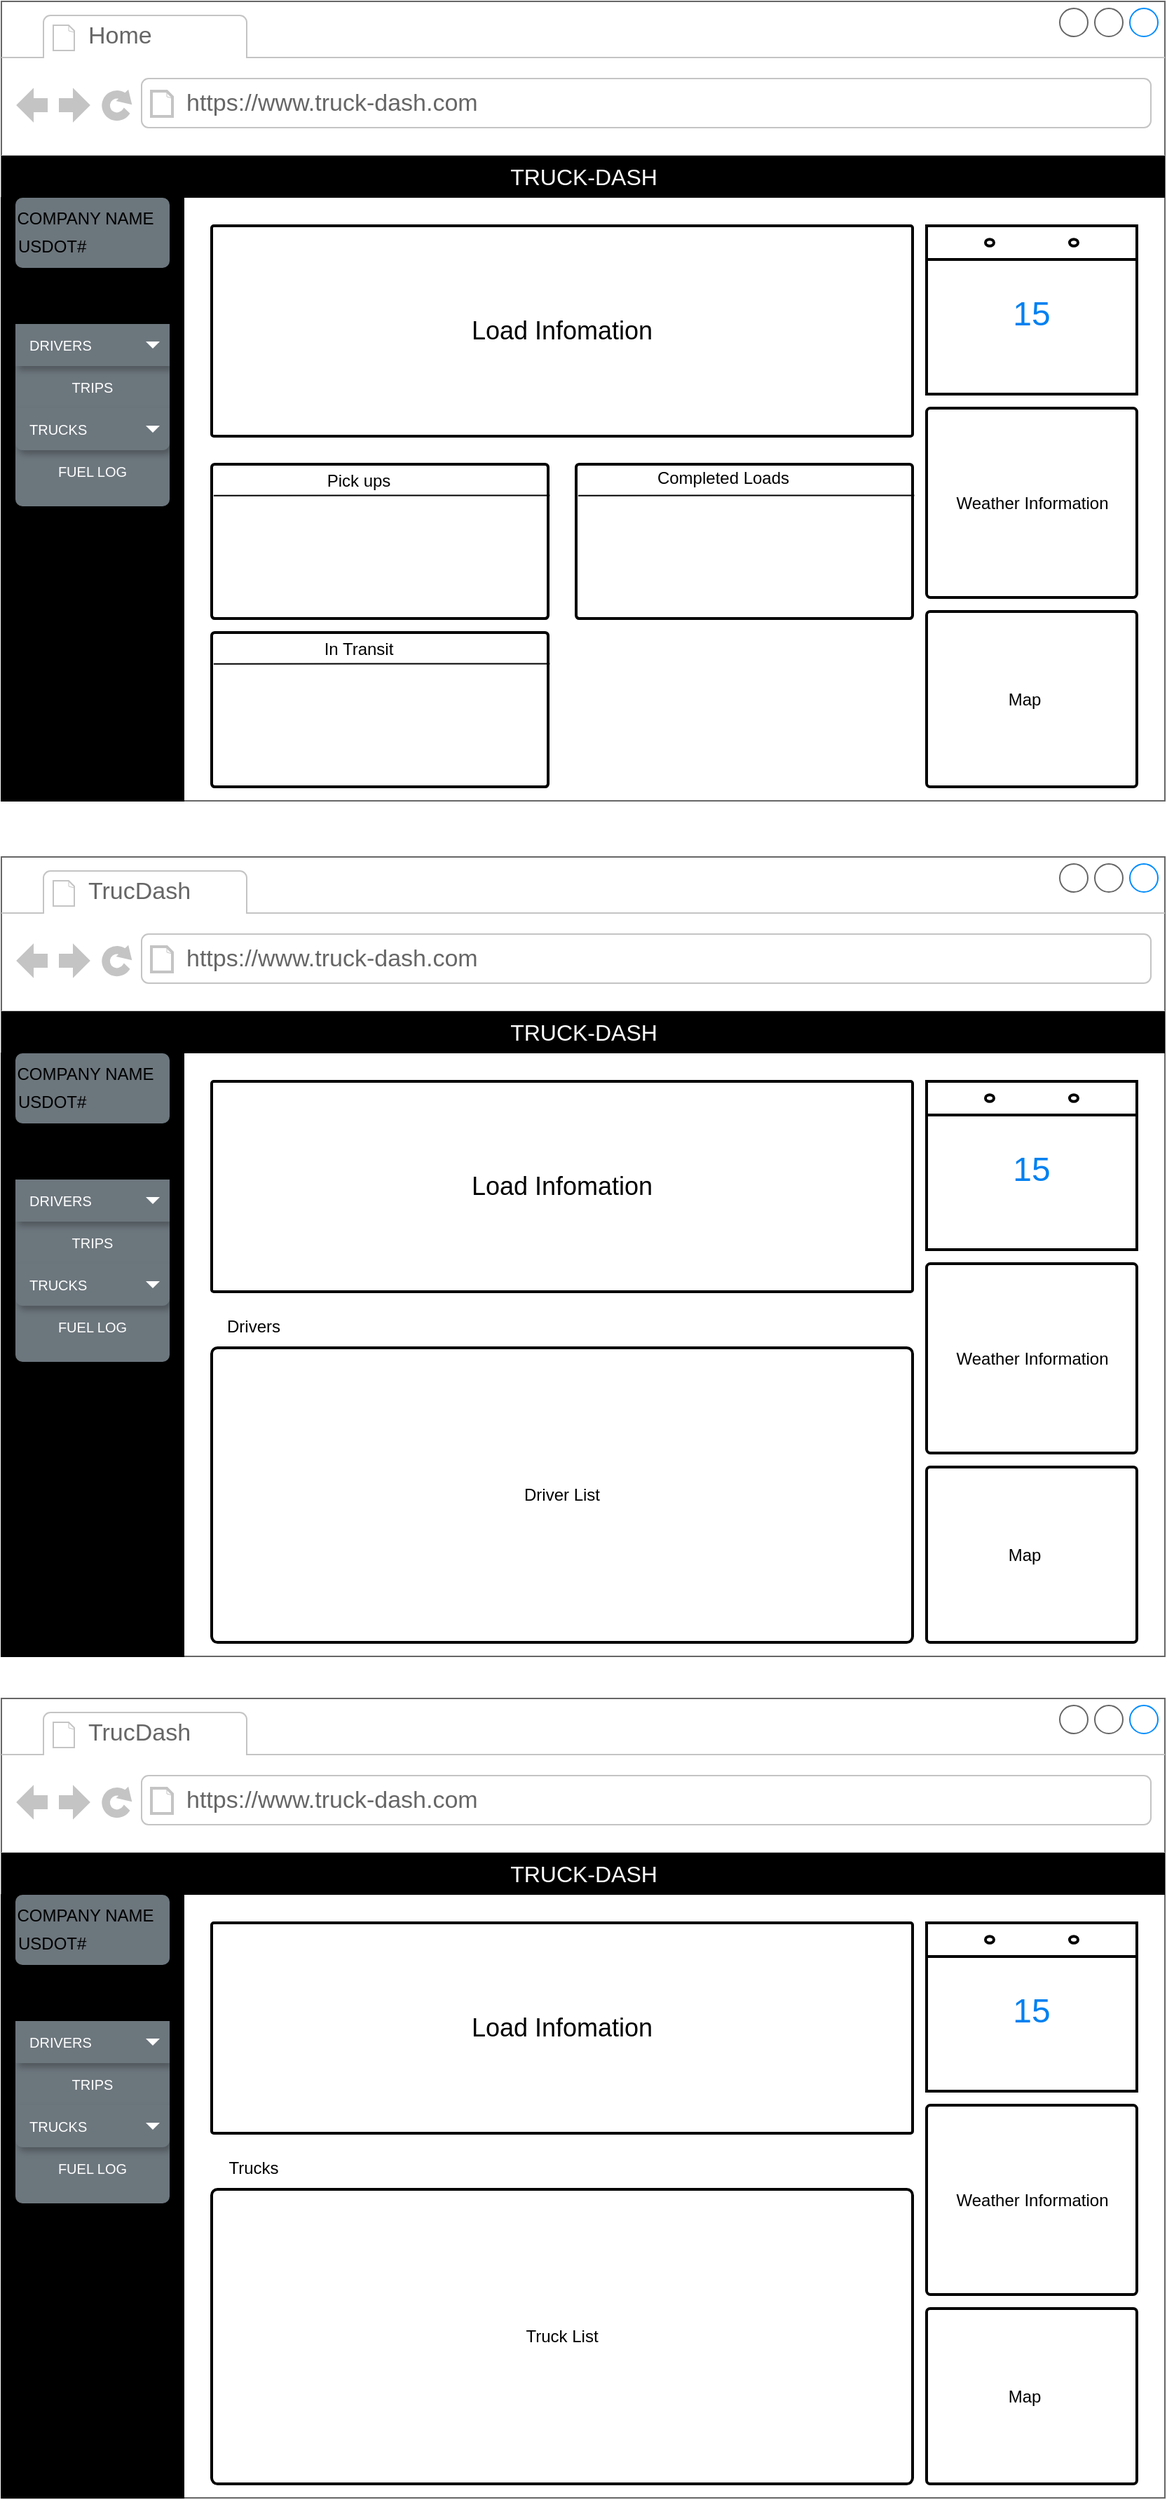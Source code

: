 <mxfile version="24.5.3" type="device">
  <diagram name="Page-1" id="o2-VMbF40ZvzbHeDxm95">
    <mxGraphModel dx="3187" dy="2016" grid="1" gridSize="10" guides="1" tooltips="1" connect="1" arrows="1" fold="1" page="1" pageScale="1" pageWidth="850" pageHeight="1100" math="0" shadow="0">
      <root>
        <mxCell id="0" />
        <mxCell id="1" parent="0" />
        <mxCell id="Mxw5a7tmivOchAvpzlhm-1" value="" style="strokeWidth=1;shadow=0;dashed=0;align=center;html=1;shape=mxgraph.mockup.containers.browserWindow;rSize=0;strokeColor=#666666;strokeColor2=#008cff;strokeColor3=#c4c4c4;mainText=,;recursiveResize=0;" vertex="1" parent="1">
          <mxGeometry x="10" y="30" width="830" height="570" as="geometry" />
        </mxCell>
        <mxCell id="Mxw5a7tmivOchAvpzlhm-2" value="Home" style="strokeWidth=1;shadow=0;dashed=0;align=center;html=1;shape=mxgraph.mockup.containers.anchor;fontSize=17;fontColor=#666666;align=left;whiteSpace=wrap;" vertex="1" parent="Mxw5a7tmivOchAvpzlhm-1">
          <mxGeometry x="60" y="12" width="110" height="26" as="geometry" />
        </mxCell>
        <mxCell id="Mxw5a7tmivOchAvpzlhm-3" value="https://www.truck-dash.com" style="strokeWidth=1;shadow=0;dashed=0;align=center;html=1;shape=mxgraph.mockup.containers.anchor;rSize=0;fontSize=17;fontColor=#666666;align=left;" vertex="1" parent="Mxw5a7tmivOchAvpzlhm-1">
          <mxGeometry x="130" y="60" width="250" height="26" as="geometry" />
        </mxCell>
        <mxCell id="Mxw5a7tmivOchAvpzlhm-7" value="TRUCK-DASH" style="html=1;shadow=0;dashed=0;fillColor=#000000;strokeColor=none;fontSize=16;fontColor=#ffffff;align=center;spacing=15;" vertex="1" parent="Mxw5a7tmivOchAvpzlhm-1">
          <mxGeometry y="110" width="830" height="30" as="geometry" />
        </mxCell>
        <mxCell id="Mxw5a7tmivOchAvpzlhm-14" value="" style="rounded=0;whiteSpace=wrap;html=1;fillColor=#000000;" vertex="1" parent="Mxw5a7tmivOchAvpzlhm-1">
          <mxGeometry y="140" width="130" height="430" as="geometry" />
        </mxCell>
        <mxCell id="Mxw5a7tmivOchAvpzlhm-25" value="" style="html=1;shadow=0;dashed=0;shape=mxgraph.bootstrap.rrect;rSize=5;strokeColor=none;html=1;whiteSpace=wrap;fillColor=#6C767D;fontColor=#ffffff;sketch=0;" vertex="1" parent="Mxw5a7tmivOchAvpzlhm-1">
          <mxGeometry x="10" y="230" width="110" height="130" as="geometry" />
        </mxCell>
        <mxCell id="Mxw5a7tmivOchAvpzlhm-27" value="&lt;font style=&quot;font-size: 10px;&quot;&gt;TRIPS&lt;/font&gt;" style="strokeColor=inherit;fillColor=inherit;gradientColor=inherit;fontColor=inherit;html=1;shadow=0;dashed=0;perimeter=none;whiteSpace=wrap;resizeWidth=1;sketch=0;" vertex="1" parent="Mxw5a7tmivOchAvpzlhm-25">
          <mxGeometry width="110.0" height="30" relative="1" as="geometry">
            <mxPoint y="30" as="offset" />
          </mxGeometry>
        </mxCell>
        <mxCell id="Mxw5a7tmivOchAvpzlhm-28" value="&lt;font style=&quot;font-size: 10px;&quot;&gt;FUEL LOG&lt;/font&gt;" style="strokeColor=inherit;fillColor=inherit;gradientColor=inherit;fontColor=inherit;html=1;shadow=0;dashed=0;perimeter=none;whiteSpace=wrap;resizeWidth=1;sketch=0;" vertex="1" parent="Mxw5a7tmivOchAvpzlhm-25">
          <mxGeometry width="110.0" height="30" relative="1" as="geometry">
            <mxPoint y="90" as="offset" />
          </mxGeometry>
        </mxCell>
        <mxCell id="Mxw5a7tmivOchAvpzlhm-30" value="&lt;font style=&quot;font-size: 10px;&quot;&gt;DRIVERS&lt;/font&gt;" style="strokeColor=inherit;fillColor=inherit;gradientColor=inherit;fontColor=inherit;html=1;shadow=1;dashed=0;perimeter=none;whiteSpace=wrap;resizeWidth=1;align=left;spacing=10;sketch=0;" vertex="1" parent="Mxw5a7tmivOchAvpzlhm-25">
          <mxGeometry width="110.0" height="30" relative="1" as="geometry">
            <mxPoint as="offset" />
          </mxGeometry>
        </mxCell>
        <mxCell id="Mxw5a7tmivOchAvpzlhm-31" value="" style="shape=triangle;direction=south;fillColor=#ffffff;strokeColor=none;perimeter=none;sketch=0;" vertex="1" parent="Mxw5a7tmivOchAvpzlhm-30">
          <mxGeometry x="1" y="0.5" width="10" height="5" relative="1" as="geometry">
            <mxPoint x="-17" y="-2.5" as="offset" />
          </mxGeometry>
        </mxCell>
        <mxCell id="Mxw5a7tmivOchAvpzlhm-32" value="&lt;font style=&quot;font-size: 10px;&quot;&gt;TRUCKS&lt;/font&gt;" style="strokeColor=inherit;fillColor=inherit;gradientColor=inherit;fontColor=inherit;html=1;shadow=1;dashed=0;shape=mxgraph.bootstrap.bottomButton;rSize=5;perimeter=none;whiteSpace=wrap;resizeWidth=1;resizeHeight=0;align=left;spacing=10;sketch=0;" vertex="1" parent="Mxw5a7tmivOchAvpzlhm-25">
          <mxGeometry y="1" width="110.0" height="30" relative="1" as="geometry">
            <mxPoint y="-70" as="offset" />
          </mxGeometry>
        </mxCell>
        <mxCell id="Mxw5a7tmivOchAvpzlhm-33" value="" style="shape=triangle;direction=south;fillColor=#ffffff;strokeColor=none;perimeter=none;sketch=0;" vertex="1" parent="Mxw5a7tmivOchAvpzlhm-32">
          <mxGeometry x="1" y="0.5" width="10" height="5" relative="1" as="geometry">
            <mxPoint x="-17" y="-2.5" as="offset" />
          </mxGeometry>
        </mxCell>
        <mxCell id="Mxw5a7tmivOchAvpzlhm-34" value="" style="html=1;shadow=0;dashed=0;shape=mxgraph.bootstrap.rrect;rSize=5;strokeColor=none;html=1;whiteSpace=wrap;fillColor=#6C767D;fontColor=#ffffff;sketch=0;" vertex="1" parent="Mxw5a7tmivOchAvpzlhm-1">
          <mxGeometry x="10" y="140" width="110" height="50" as="geometry" />
        </mxCell>
        <mxCell id="Mxw5a7tmivOchAvpzlhm-41" value="COMPANY NAME" style="text;html=1;align=center;verticalAlign=middle;whiteSpace=wrap;rounded=0;" vertex="1" parent="Mxw5a7tmivOchAvpzlhm-1">
          <mxGeometry x="10" y="140" width="100" height="30" as="geometry" />
        </mxCell>
        <mxCell id="Mxw5a7tmivOchAvpzlhm-56" value="USDOT#" style="text;html=1;align=left;verticalAlign=middle;whiteSpace=wrap;rounded=0;" vertex="1" parent="Mxw5a7tmivOchAvpzlhm-1">
          <mxGeometry x="10" y="160" width="100" height="30" as="geometry" />
        </mxCell>
        <mxCell id="Mxw5a7tmivOchAvpzlhm-61" value="" style="html=1;verticalLabelPosition=bottom;align=center;labelBackgroundColor=#ffffff;verticalAlign=top;strokeWidth=2;strokeColor=#000000;shadow=0;dashed=0;shape=mxgraph.ios7.icons.calendar;" vertex="1" parent="Mxw5a7tmivOchAvpzlhm-1">
          <mxGeometry x="660" y="160" width="150" height="120" as="geometry" />
        </mxCell>
        <mxCell id="Mxw5a7tmivOchAvpzlhm-62" value="" style="rounded=1;whiteSpace=wrap;html=1;strokeWidth=2;arcSize=1;" vertex="1" parent="Mxw5a7tmivOchAvpzlhm-1">
          <mxGeometry x="150" y="160" width="500" height="150" as="geometry" />
        </mxCell>
        <mxCell id="Mxw5a7tmivOchAvpzlhm-77" value="&lt;font style=&quot;font-size: 18px;&quot;&gt;Load Infomation&lt;/font&gt;" style="text;html=1;align=center;verticalAlign=middle;whiteSpace=wrap;rounded=0;" vertex="1" parent="Mxw5a7tmivOchAvpzlhm-1">
          <mxGeometry x="280" y="220" width="240" height="30" as="geometry" />
        </mxCell>
        <mxCell id="Mxw5a7tmivOchAvpzlhm-82" value="" style="rounded=1;whiteSpace=wrap;html=1;strokeWidth=2;arcSize=2;" vertex="1" parent="Mxw5a7tmivOchAvpzlhm-1">
          <mxGeometry x="410.0" y="330" width="240" height="110" as="geometry" />
        </mxCell>
        <mxCell id="Mxw5a7tmivOchAvpzlhm-84" value="" style="endArrow=none;html=1;rounded=0;exitX=0.006;exitY=0.203;exitDx=0;exitDy=0;exitPerimeter=0;entryX=1.005;entryY=0.202;entryDx=0;entryDy=0;entryPerimeter=0;" edge="1" parent="Mxw5a7tmivOchAvpzlhm-1" source="Mxw5a7tmivOchAvpzlhm-82" target="Mxw5a7tmivOchAvpzlhm-82">
          <mxGeometry width="50" height="50" relative="1" as="geometry">
            <mxPoint x="568.8" y="360" as="sourcePoint" />
            <mxPoint x="718.8" y="362" as="targetPoint" />
          </mxGeometry>
        </mxCell>
        <mxCell id="Mxw5a7tmivOchAvpzlhm-83" value="Completed Loads" style="text;html=1;align=center;verticalAlign=middle;whiteSpace=wrap;rounded=0;" vertex="1" parent="Mxw5a7tmivOchAvpzlhm-1">
          <mxGeometry x="465.0" y="330" width="100" height="20" as="geometry" />
        </mxCell>
        <mxCell id="Mxw5a7tmivOchAvpzlhm-88" value="" style="rounded=1;whiteSpace=wrap;html=1;strokeWidth=2;arcSize=2;" vertex="1" parent="Mxw5a7tmivOchAvpzlhm-1">
          <mxGeometry x="150" y="330" width="240" height="110.0" as="geometry" />
        </mxCell>
        <mxCell id="Mxw5a7tmivOchAvpzlhm-90" value="" style="endArrow=none;html=1;rounded=0;exitX=0.006;exitY=0.203;exitDx=0;exitDy=0;exitPerimeter=0;entryX=1.005;entryY=0.202;entryDx=0;entryDy=0;entryPerimeter=0;" edge="1" parent="Mxw5a7tmivOchAvpzlhm-1" source="Mxw5a7tmivOchAvpzlhm-88" target="Mxw5a7tmivOchAvpzlhm-88">
          <mxGeometry width="50" height="50" relative="1" as="geometry">
            <mxPoint x="149.4" y="364.444" as="sourcePoint" />
            <mxPoint x="299.4" y="366.889" as="targetPoint" />
          </mxGeometry>
        </mxCell>
        <mxCell id="Mxw5a7tmivOchAvpzlhm-89" value="Pick ups" style="text;html=1;align=center;verticalAlign=middle;whiteSpace=wrap;rounded=0;" vertex="1" parent="Mxw5a7tmivOchAvpzlhm-1">
          <mxGeometry x="205" y="330" width="100" height="24.444" as="geometry" />
        </mxCell>
        <mxCell id="Mxw5a7tmivOchAvpzlhm-94" value="" style="rounded=1;whiteSpace=wrap;html=1;strokeWidth=2;arcSize=2;" vertex="1" parent="Mxw5a7tmivOchAvpzlhm-1">
          <mxGeometry x="150" y="450" width="240" height="110.0" as="geometry" />
        </mxCell>
        <mxCell id="Mxw5a7tmivOchAvpzlhm-95" value="In Transit" style="text;html=1;align=center;verticalAlign=middle;whiteSpace=wrap;rounded=0;" vertex="1" parent="Mxw5a7tmivOchAvpzlhm-1">
          <mxGeometry x="205" y="450" width="100" height="24.444" as="geometry" />
        </mxCell>
        <mxCell id="Mxw5a7tmivOchAvpzlhm-96" value="" style="endArrow=none;html=1;rounded=0;exitX=0.006;exitY=0.203;exitDx=0;exitDy=0;exitPerimeter=0;entryX=1.005;entryY=0.202;entryDx=0;entryDy=0;entryPerimeter=0;" edge="1" source="Mxw5a7tmivOchAvpzlhm-94" target="Mxw5a7tmivOchAvpzlhm-94" parent="Mxw5a7tmivOchAvpzlhm-1">
          <mxGeometry width="50" height="50" relative="1" as="geometry">
            <mxPoint x="149.4" y="484.444" as="sourcePoint" />
            <mxPoint x="299.4" y="486.889" as="targetPoint" />
          </mxGeometry>
        </mxCell>
        <mxCell id="Mxw5a7tmivOchAvpzlhm-97" value="" style="rounded=1;whiteSpace=wrap;html=1;arcSize=2;strokeWidth=2;" vertex="1" parent="Mxw5a7tmivOchAvpzlhm-1">
          <mxGeometry x="660" y="290" width="150" height="135" as="geometry" />
        </mxCell>
        <mxCell id="Mxw5a7tmivOchAvpzlhm-98" value="" style="rounded=1;whiteSpace=wrap;html=1;arcSize=2;strokeWidth=2;" vertex="1" parent="Mxw5a7tmivOchAvpzlhm-1">
          <mxGeometry x="660" y="435" width="150" height="125" as="geometry" />
        </mxCell>
        <mxCell id="Mxw5a7tmivOchAvpzlhm-99" value="Weather Information" style="text;html=1;align=center;verticalAlign=middle;whiteSpace=wrap;rounded=0;" vertex="1" parent="Mxw5a7tmivOchAvpzlhm-1">
          <mxGeometry x="677.5" y="342.5" width="115" height="30" as="geometry" />
        </mxCell>
        <mxCell id="Mxw5a7tmivOchAvpzlhm-100" value="Map" style="text;html=1;align=center;verticalAlign=middle;whiteSpace=wrap;rounded=0;" vertex="1" parent="Mxw5a7tmivOchAvpzlhm-1">
          <mxGeometry x="700" y="482.5" width="60" height="30" as="geometry" />
        </mxCell>
        <mxCell id="Mxw5a7tmivOchAvpzlhm-101" value="" style="strokeWidth=1;shadow=0;dashed=0;align=center;html=1;shape=mxgraph.mockup.containers.browserWindow;rSize=0;strokeColor=#666666;strokeColor2=#008cff;strokeColor3=#c4c4c4;mainText=,;recursiveResize=0;" vertex="1" parent="1">
          <mxGeometry x="10" y="640" width="830" height="570" as="geometry" />
        </mxCell>
        <mxCell id="Mxw5a7tmivOchAvpzlhm-102" value="TrucDash" style="strokeWidth=1;shadow=0;dashed=0;align=center;html=1;shape=mxgraph.mockup.containers.anchor;fontSize=17;fontColor=#666666;align=left;whiteSpace=wrap;" vertex="1" parent="Mxw5a7tmivOchAvpzlhm-101">
          <mxGeometry x="60" y="12" width="110" height="26" as="geometry" />
        </mxCell>
        <mxCell id="Mxw5a7tmivOchAvpzlhm-103" value="https://www.truck-dash.com" style="strokeWidth=1;shadow=0;dashed=0;align=center;html=1;shape=mxgraph.mockup.containers.anchor;rSize=0;fontSize=17;fontColor=#666666;align=left;" vertex="1" parent="Mxw5a7tmivOchAvpzlhm-101">
          <mxGeometry x="130" y="60" width="250" height="26" as="geometry" />
        </mxCell>
        <mxCell id="Mxw5a7tmivOchAvpzlhm-104" value="TRUCK-DASH" style="html=1;shadow=0;dashed=0;fillColor=#000000;strokeColor=none;fontSize=16;fontColor=#ffffff;align=center;spacing=15;" vertex="1" parent="Mxw5a7tmivOchAvpzlhm-101">
          <mxGeometry y="110" width="830" height="30" as="geometry" />
        </mxCell>
        <mxCell id="Mxw5a7tmivOchAvpzlhm-105" value="" style="rounded=0;whiteSpace=wrap;html=1;fillColor=#000000;" vertex="1" parent="Mxw5a7tmivOchAvpzlhm-101">
          <mxGeometry y="140" width="130" height="430" as="geometry" />
        </mxCell>
        <mxCell id="Mxw5a7tmivOchAvpzlhm-106" value="" style="html=1;shadow=0;dashed=0;shape=mxgraph.bootstrap.rrect;rSize=5;strokeColor=none;html=1;whiteSpace=wrap;fillColor=#6C767D;fontColor=#ffffff;sketch=0;" vertex="1" parent="Mxw5a7tmivOchAvpzlhm-101">
          <mxGeometry x="10" y="230" width="110" height="130" as="geometry" />
        </mxCell>
        <mxCell id="Mxw5a7tmivOchAvpzlhm-107" value="&lt;font style=&quot;font-size: 10px;&quot;&gt;TRIPS&lt;/font&gt;" style="strokeColor=inherit;fillColor=inherit;gradientColor=inherit;fontColor=inherit;html=1;shadow=0;dashed=0;perimeter=none;whiteSpace=wrap;resizeWidth=1;sketch=0;" vertex="1" parent="Mxw5a7tmivOchAvpzlhm-106">
          <mxGeometry width="110.0" height="30" relative="1" as="geometry">
            <mxPoint y="30" as="offset" />
          </mxGeometry>
        </mxCell>
        <mxCell id="Mxw5a7tmivOchAvpzlhm-108" value="&lt;font style=&quot;font-size: 10px;&quot;&gt;FUEL LOG&lt;/font&gt;" style="strokeColor=inherit;fillColor=inherit;gradientColor=inherit;fontColor=inherit;html=1;shadow=0;dashed=0;perimeter=none;whiteSpace=wrap;resizeWidth=1;sketch=0;" vertex="1" parent="Mxw5a7tmivOchAvpzlhm-106">
          <mxGeometry width="110.0" height="30" relative="1" as="geometry">
            <mxPoint y="90" as="offset" />
          </mxGeometry>
        </mxCell>
        <mxCell id="Mxw5a7tmivOchAvpzlhm-109" value="&lt;font style=&quot;font-size: 10px;&quot;&gt;DRIVERS&lt;/font&gt;" style="strokeColor=inherit;fillColor=inherit;gradientColor=inherit;fontColor=inherit;html=1;shadow=1;dashed=0;perimeter=none;whiteSpace=wrap;resizeWidth=1;align=left;spacing=10;sketch=0;" vertex="1" parent="Mxw5a7tmivOchAvpzlhm-106">
          <mxGeometry width="110.0" height="30" relative="1" as="geometry">
            <mxPoint as="offset" />
          </mxGeometry>
        </mxCell>
        <mxCell id="Mxw5a7tmivOchAvpzlhm-110" value="" style="shape=triangle;direction=south;fillColor=#ffffff;strokeColor=none;perimeter=none;sketch=0;" vertex="1" parent="Mxw5a7tmivOchAvpzlhm-109">
          <mxGeometry x="1" y="0.5" width="10" height="5" relative="1" as="geometry">
            <mxPoint x="-17" y="-2.5" as="offset" />
          </mxGeometry>
        </mxCell>
        <mxCell id="Mxw5a7tmivOchAvpzlhm-111" value="&lt;font style=&quot;font-size: 10px;&quot;&gt;TRUCKS&lt;/font&gt;" style="strokeColor=inherit;fillColor=inherit;gradientColor=inherit;fontColor=inherit;html=1;shadow=1;dashed=0;shape=mxgraph.bootstrap.bottomButton;rSize=5;perimeter=none;whiteSpace=wrap;resizeWidth=1;resizeHeight=0;align=left;spacing=10;sketch=0;" vertex="1" parent="Mxw5a7tmivOchAvpzlhm-106">
          <mxGeometry y="1" width="110.0" height="30" relative="1" as="geometry">
            <mxPoint y="-70" as="offset" />
          </mxGeometry>
        </mxCell>
        <mxCell id="Mxw5a7tmivOchAvpzlhm-112" value="" style="shape=triangle;direction=south;fillColor=#ffffff;strokeColor=none;perimeter=none;sketch=0;" vertex="1" parent="Mxw5a7tmivOchAvpzlhm-111">
          <mxGeometry x="1" y="0.5" width="10" height="5" relative="1" as="geometry">
            <mxPoint x="-17" y="-2.5" as="offset" />
          </mxGeometry>
        </mxCell>
        <mxCell id="Mxw5a7tmivOchAvpzlhm-113" value="" style="html=1;shadow=0;dashed=0;shape=mxgraph.bootstrap.rrect;rSize=5;strokeColor=none;html=1;whiteSpace=wrap;fillColor=#6C767D;fontColor=#ffffff;sketch=0;" vertex="1" parent="Mxw5a7tmivOchAvpzlhm-101">
          <mxGeometry x="10" y="140" width="110" height="50" as="geometry" />
        </mxCell>
        <mxCell id="Mxw5a7tmivOchAvpzlhm-114" value="COMPANY NAME" style="text;html=1;align=center;verticalAlign=middle;whiteSpace=wrap;rounded=0;" vertex="1" parent="Mxw5a7tmivOchAvpzlhm-101">
          <mxGeometry x="10" y="140" width="100" height="30" as="geometry" />
        </mxCell>
        <mxCell id="Mxw5a7tmivOchAvpzlhm-115" value="USDOT#" style="text;html=1;align=left;verticalAlign=middle;whiteSpace=wrap;rounded=0;" vertex="1" parent="Mxw5a7tmivOchAvpzlhm-101">
          <mxGeometry x="10" y="160" width="100" height="30" as="geometry" />
        </mxCell>
        <mxCell id="Mxw5a7tmivOchAvpzlhm-116" value="" style="html=1;verticalLabelPosition=bottom;align=center;labelBackgroundColor=#ffffff;verticalAlign=top;strokeWidth=2;strokeColor=#000000;shadow=0;dashed=0;shape=mxgraph.ios7.icons.calendar;" vertex="1" parent="Mxw5a7tmivOchAvpzlhm-101">
          <mxGeometry x="660" y="160" width="150" height="120" as="geometry" />
        </mxCell>
        <mxCell id="Mxw5a7tmivOchAvpzlhm-117" value="" style="rounded=1;whiteSpace=wrap;html=1;strokeWidth=2;arcSize=1;" vertex="1" parent="Mxw5a7tmivOchAvpzlhm-101">
          <mxGeometry x="150" y="160" width="500" height="150" as="geometry" />
        </mxCell>
        <mxCell id="Mxw5a7tmivOchAvpzlhm-118" value="&lt;font style=&quot;font-size: 18px;&quot;&gt;Load Infomation&lt;/font&gt;" style="text;html=1;align=center;verticalAlign=middle;whiteSpace=wrap;rounded=0;" vertex="1" parent="Mxw5a7tmivOchAvpzlhm-101">
          <mxGeometry x="280" y="220" width="240" height="30" as="geometry" />
        </mxCell>
        <mxCell id="Mxw5a7tmivOchAvpzlhm-125" value="" style="rounded=1;whiteSpace=wrap;html=1;strokeWidth=2;arcSize=2;" vertex="1" parent="Mxw5a7tmivOchAvpzlhm-101">
          <mxGeometry x="150" y="350" width="500" height="210" as="geometry" />
        </mxCell>
        <mxCell id="Mxw5a7tmivOchAvpzlhm-128" value="" style="rounded=1;whiteSpace=wrap;html=1;arcSize=2;strokeWidth=2;" vertex="1" parent="Mxw5a7tmivOchAvpzlhm-101">
          <mxGeometry x="660" y="290" width="150" height="135" as="geometry" />
        </mxCell>
        <mxCell id="Mxw5a7tmivOchAvpzlhm-129" value="" style="rounded=1;whiteSpace=wrap;html=1;arcSize=2;strokeWidth=2;" vertex="1" parent="Mxw5a7tmivOchAvpzlhm-101">
          <mxGeometry x="660" y="435" width="150" height="125" as="geometry" />
        </mxCell>
        <mxCell id="Mxw5a7tmivOchAvpzlhm-130" value="Weather Information" style="text;html=1;align=center;verticalAlign=middle;whiteSpace=wrap;rounded=0;" vertex="1" parent="Mxw5a7tmivOchAvpzlhm-101">
          <mxGeometry x="677.5" y="342.5" width="115" height="30" as="geometry" />
        </mxCell>
        <mxCell id="Mxw5a7tmivOchAvpzlhm-131" value="Map" style="text;html=1;align=center;verticalAlign=middle;whiteSpace=wrap;rounded=0;" vertex="1" parent="Mxw5a7tmivOchAvpzlhm-101">
          <mxGeometry x="700" y="482.5" width="60" height="30" as="geometry" />
        </mxCell>
        <mxCell id="Mxw5a7tmivOchAvpzlhm-132" value="Drivers" style="text;html=1;align=center;verticalAlign=middle;whiteSpace=wrap;rounded=0;" vertex="1" parent="Mxw5a7tmivOchAvpzlhm-101">
          <mxGeometry x="150" y="320" width="60" height="30" as="geometry" />
        </mxCell>
        <mxCell id="Mxw5a7tmivOchAvpzlhm-133" value="Driver List" style="text;html=1;align=center;verticalAlign=middle;whiteSpace=wrap;rounded=0;" vertex="1" parent="Mxw5a7tmivOchAvpzlhm-101">
          <mxGeometry x="370" y="440" width="60" height="30" as="geometry" />
        </mxCell>
        <mxCell id="Mxw5a7tmivOchAvpzlhm-134" value="" style="strokeWidth=1;shadow=0;dashed=0;align=center;html=1;shape=mxgraph.mockup.containers.browserWindow;rSize=0;strokeColor=#666666;strokeColor2=#008cff;strokeColor3=#c4c4c4;mainText=,;recursiveResize=0;" vertex="1" parent="1">
          <mxGeometry x="10" y="1240" width="830" height="570" as="geometry" />
        </mxCell>
        <mxCell id="Mxw5a7tmivOchAvpzlhm-135" value="TrucDash" style="strokeWidth=1;shadow=0;dashed=0;align=center;html=1;shape=mxgraph.mockup.containers.anchor;fontSize=17;fontColor=#666666;align=left;whiteSpace=wrap;" vertex="1" parent="Mxw5a7tmivOchAvpzlhm-134">
          <mxGeometry x="60" y="12" width="110" height="26" as="geometry" />
        </mxCell>
        <mxCell id="Mxw5a7tmivOchAvpzlhm-136" value="https://www.truck-dash.com" style="strokeWidth=1;shadow=0;dashed=0;align=center;html=1;shape=mxgraph.mockup.containers.anchor;rSize=0;fontSize=17;fontColor=#666666;align=left;" vertex="1" parent="Mxw5a7tmivOchAvpzlhm-134">
          <mxGeometry x="130" y="60" width="250" height="26" as="geometry" />
        </mxCell>
        <mxCell id="Mxw5a7tmivOchAvpzlhm-137" value="TRUCK-DASH" style="html=1;shadow=0;dashed=0;fillColor=#000000;strokeColor=none;fontSize=16;fontColor=#ffffff;align=center;spacing=15;" vertex="1" parent="Mxw5a7tmivOchAvpzlhm-134">
          <mxGeometry y="110" width="830" height="30" as="geometry" />
        </mxCell>
        <mxCell id="Mxw5a7tmivOchAvpzlhm-138" value="" style="rounded=0;whiteSpace=wrap;html=1;fillColor=#000000;" vertex="1" parent="Mxw5a7tmivOchAvpzlhm-134">
          <mxGeometry y="140" width="130" height="430" as="geometry" />
        </mxCell>
        <mxCell id="Mxw5a7tmivOchAvpzlhm-139" value="" style="html=1;shadow=0;dashed=0;shape=mxgraph.bootstrap.rrect;rSize=5;strokeColor=none;html=1;whiteSpace=wrap;fillColor=#6C767D;fontColor=#ffffff;sketch=0;" vertex="1" parent="Mxw5a7tmivOchAvpzlhm-134">
          <mxGeometry x="10" y="230" width="110" height="130" as="geometry" />
        </mxCell>
        <mxCell id="Mxw5a7tmivOchAvpzlhm-140" value="&lt;font style=&quot;font-size: 10px;&quot;&gt;TRIPS&lt;/font&gt;" style="strokeColor=inherit;fillColor=inherit;gradientColor=inherit;fontColor=inherit;html=1;shadow=0;dashed=0;perimeter=none;whiteSpace=wrap;resizeWidth=1;sketch=0;" vertex="1" parent="Mxw5a7tmivOchAvpzlhm-139">
          <mxGeometry width="110.0" height="30" relative="1" as="geometry">
            <mxPoint y="30" as="offset" />
          </mxGeometry>
        </mxCell>
        <mxCell id="Mxw5a7tmivOchAvpzlhm-141" value="&lt;font style=&quot;font-size: 10px;&quot;&gt;FUEL LOG&lt;/font&gt;" style="strokeColor=inherit;fillColor=inherit;gradientColor=inherit;fontColor=inherit;html=1;shadow=0;dashed=0;perimeter=none;whiteSpace=wrap;resizeWidth=1;sketch=0;" vertex="1" parent="Mxw5a7tmivOchAvpzlhm-139">
          <mxGeometry width="110.0" height="30" relative="1" as="geometry">
            <mxPoint y="90" as="offset" />
          </mxGeometry>
        </mxCell>
        <mxCell id="Mxw5a7tmivOchAvpzlhm-142" value="&lt;font style=&quot;font-size: 10px;&quot;&gt;DRIVERS&lt;/font&gt;" style="strokeColor=inherit;fillColor=inherit;gradientColor=inherit;fontColor=inherit;html=1;shadow=1;dashed=0;perimeter=none;whiteSpace=wrap;resizeWidth=1;align=left;spacing=10;sketch=0;" vertex="1" parent="Mxw5a7tmivOchAvpzlhm-139">
          <mxGeometry width="110.0" height="30" relative="1" as="geometry">
            <mxPoint as="offset" />
          </mxGeometry>
        </mxCell>
        <mxCell id="Mxw5a7tmivOchAvpzlhm-143" value="" style="shape=triangle;direction=south;fillColor=#ffffff;strokeColor=none;perimeter=none;sketch=0;" vertex="1" parent="Mxw5a7tmivOchAvpzlhm-142">
          <mxGeometry x="1" y="0.5" width="10" height="5" relative="1" as="geometry">
            <mxPoint x="-17" y="-2.5" as="offset" />
          </mxGeometry>
        </mxCell>
        <mxCell id="Mxw5a7tmivOchAvpzlhm-144" value="&lt;font style=&quot;font-size: 10px;&quot;&gt;TRUCKS&lt;/font&gt;" style="strokeColor=inherit;fillColor=inherit;gradientColor=inherit;fontColor=inherit;html=1;shadow=1;dashed=0;shape=mxgraph.bootstrap.bottomButton;rSize=5;perimeter=none;whiteSpace=wrap;resizeWidth=1;resizeHeight=0;align=left;spacing=10;sketch=0;" vertex="1" parent="Mxw5a7tmivOchAvpzlhm-139">
          <mxGeometry y="1" width="110.0" height="30" relative="1" as="geometry">
            <mxPoint y="-70" as="offset" />
          </mxGeometry>
        </mxCell>
        <mxCell id="Mxw5a7tmivOchAvpzlhm-145" value="" style="shape=triangle;direction=south;fillColor=#ffffff;strokeColor=none;perimeter=none;sketch=0;" vertex="1" parent="Mxw5a7tmivOchAvpzlhm-144">
          <mxGeometry x="1" y="0.5" width="10" height="5" relative="1" as="geometry">
            <mxPoint x="-17" y="-2.5" as="offset" />
          </mxGeometry>
        </mxCell>
        <mxCell id="Mxw5a7tmivOchAvpzlhm-146" value="" style="html=1;shadow=0;dashed=0;shape=mxgraph.bootstrap.rrect;rSize=5;strokeColor=none;html=1;whiteSpace=wrap;fillColor=#6C767D;fontColor=#ffffff;sketch=0;" vertex="1" parent="Mxw5a7tmivOchAvpzlhm-134">
          <mxGeometry x="10" y="140" width="110" height="50" as="geometry" />
        </mxCell>
        <mxCell id="Mxw5a7tmivOchAvpzlhm-147" value="COMPANY NAME" style="text;html=1;align=center;verticalAlign=middle;whiteSpace=wrap;rounded=0;" vertex="1" parent="Mxw5a7tmivOchAvpzlhm-134">
          <mxGeometry x="10" y="140" width="100" height="30" as="geometry" />
        </mxCell>
        <mxCell id="Mxw5a7tmivOchAvpzlhm-148" value="USDOT#" style="text;html=1;align=left;verticalAlign=middle;whiteSpace=wrap;rounded=0;" vertex="1" parent="Mxw5a7tmivOchAvpzlhm-134">
          <mxGeometry x="10" y="160" width="100" height="30" as="geometry" />
        </mxCell>
        <mxCell id="Mxw5a7tmivOchAvpzlhm-149" value="" style="html=1;verticalLabelPosition=bottom;align=center;labelBackgroundColor=#ffffff;verticalAlign=top;strokeWidth=2;strokeColor=#000000;shadow=0;dashed=0;shape=mxgraph.ios7.icons.calendar;" vertex="1" parent="Mxw5a7tmivOchAvpzlhm-134">
          <mxGeometry x="660" y="160" width="150" height="120" as="geometry" />
        </mxCell>
        <mxCell id="Mxw5a7tmivOchAvpzlhm-150" value="" style="rounded=1;whiteSpace=wrap;html=1;strokeWidth=2;arcSize=1;" vertex="1" parent="Mxw5a7tmivOchAvpzlhm-134">
          <mxGeometry x="150" y="160" width="500" height="150" as="geometry" />
        </mxCell>
        <mxCell id="Mxw5a7tmivOchAvpzlhm-151" value="&lt;font style=&quot;font-size: 18px;&quot;&gt;Load Infomation&lt;/font&gt;" style="text;html=1;align=center;verticalAlign=middle;whiteSpace=wrap;rounded=0;" vertex="1" parent="Mxw5a7tmivOchAvpzlhm-134">
          <mxGeometry x="280" y="220" width="240" height="30" as="geometry" />
        </mxCell>
        <mxCell id="Mxw5a7tmivOchAvpzlhm-152" value="" style="rounded=1;whiteSpace=wrap;html=1;strokeWidth=2;arcSize=2;" vertex="1" parent="Mxw5a7tmivOchAvpzlhm-134">
          <mxGeometry x="150" y="350" width="500" height="210" as="geometry" />
        </mxCell>
        <mxCell id="Mxw5a7tmivOchAvpzlhm-153" value="" style="rounded=1;whiteSpace=wrap;html=1;arcSize=2;strokeWidth=2;" vertex="1" parent="Mxw5a7tmivOchAvpzlhm-134">
          <mxGeometry x="660" y="290" width="150" height="135" as="geometry" />
        </mxCell>
        <mxCell id="Mxw5a7tmivOchAvpzlhm-154" value="" style="rounded=1;whiteSpace=wrap;html=1;arcSize=2;strokeWidth=2;" vertex="1" parent="Mxw5a7tmivOchAvpzlhm-134">
          <mxGeometry x="660" y="435" width="150" height="125" as="geometry" />
        </mxCell>
        <mxCell id="Mxw5a7tmivOchAvpzlhm-155" value="Weather Information" style="text;html=1;align=center;verticalAlign=middle;whiteSpace=wrap;rounded=0;" vertex="1" parent="Mxw5a7tmivOchAvpzlhm-134">
          <mxGeometry x="677.5" y="342.5" width="115" height="30" as="geometry" />
        </mxCell>
        <mxCell id="Mxw5a7tmivOchAvpzlhm-156" value="Map" style="text;html=1;align=center;verticalAlign=middle;whiteSpace=wrap;rounded=0;" vertex="1" parent="Mxw5a7tmivOchAvpzlhm-134">
          <mxGeometry x="700" y="482.5" width="60" height="30" as="geometry" />
        </mxCell>
        <mxCell id="Mxw5a7tmivOchAvpzlhm-157" value="Trucks" style="text;html=1;align=center;verticalAlign=middle;whiteSpace=wrap;rounded=0;" vertex="1" parent="Mxw5a7tmivOchAvpzlhm-134">
          <mxGeometry x="150" y="320" width="60" height="30" as="geometry" />
        </mxCell>
        <mxCell id="Mxw5a7tmivOchAvpzlhm-158" value="Truck List" style="text;html=1;align=center;verticalAlign=middle;whiteSpace=wrap;rounded=0;" vertex="1" parent="Mxw5a7tmivOchAvpzlhm-134">
          <mxGeometry x="370" y="440" width="60" height="30" as="geometry" />
        </mxCell>
      </root>
    </mxGraphModel>
  </diagram>
</mxfile>
